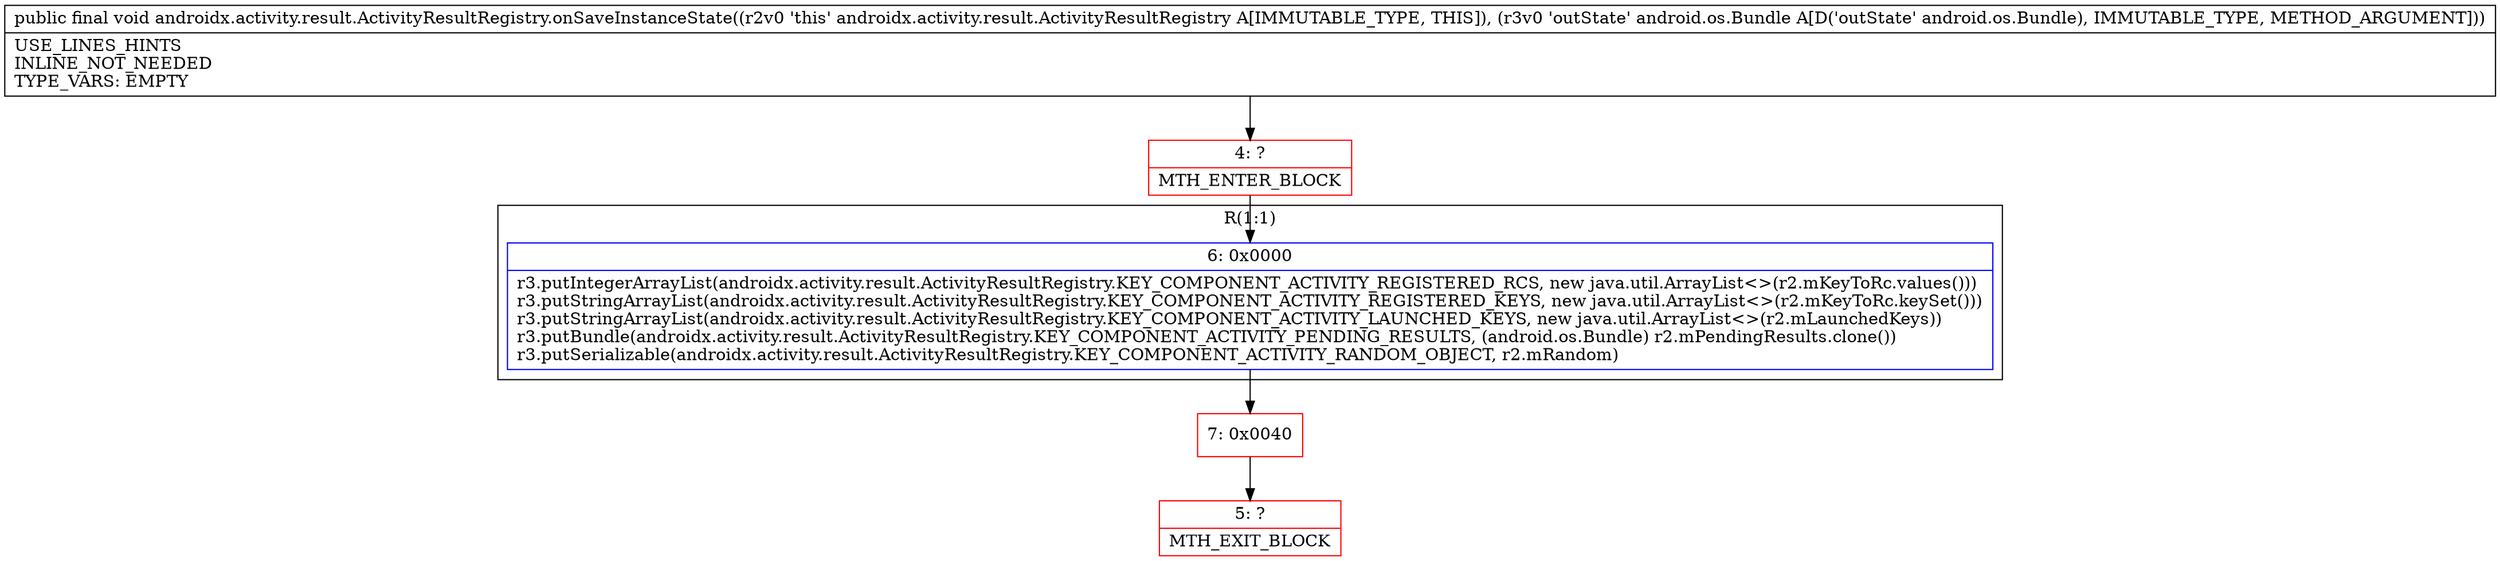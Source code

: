 digraph "CFG forandroidx.activity.result.ActivityResultRegistry.onSaveInstanceState(Landroid\/os\/Bundle;)V" {
subgraph cluster_Region_387408505 {
label = "R(1:1)";
node [shape=record,color=blue];
Node_6 [shape=record,label="{6\:\ 0x0000|r3.putIntegerArrayList(androidx.activity.result.ActivityResultRegistry.KEY_COMPONENT_ACTIVITY_REGISTERED_RCS, new java.util.ArrayList\<\>(r2.mKeyToRc.values()))\lr3.putStringArrayList(androidx.activity.result.ActivityResultRegistry.KEY_COMPONENT_ACTIVITY_REGISTERED_KEYS, new java.util.ArrayList\<\>(r2.mKeyToRc.keySet()))\lr3.putStringArrayList(androidx.activity.result.ActivityResultRegistry.KEY_COMPONENT_ACTIVITY_LAUNCHED_KEYS, new java.util.ArrayList\<\>(r2.mLaunchedKeys))\lr3.putBundle(androidx.activity.result.ActivityResultRegistry.KEY_COMPONENT_ACTIVITY_PENDING_RESULTS, (android.os.Bundle) r2.mPendingResults.clone())\lr3.putSerializable(androidx.activity.result.ActivityResultRegistry.KEY_COMPONENT_ACTIVITY_RANDOM_OBJECT, r2.mRandom)\l}"];
}
Node_4 [shape=record,color=red,label="{4\:\ ?|MTH_ENTER_BLOCK\l}"];
Node_7 [shape=record,color=red,label="{7\:\ 0x0040}"];
Node_5 [shape=record,color=red,label="{5\:\ ?|MTH_EXIT_BLOCK\l}"];
MethodNode[shape=record,label="{public final void androidx.activity.result.ActivityResultRegistry.onSaveInstanceState((r2v0 'this' androidx.activity.result.ActivityResultRegistry A[IMMUTABLE_TYPE, THIS]), (r3v0 'outState' android.os.Bundle A[D('outState' android.os.Bundle), IMMUTABLE_TYPE, METHOD_ARGUMENT]))  | USE_LINES_HINTS\lINLINE_NOT_NEEDED\lTYPE_VARS: EMPTY\l}"];
MethodNode -> Node_4;Node_6 -> Node_7;
Node_4 -> Node_6;
Node_7 -> Node_5;
}

